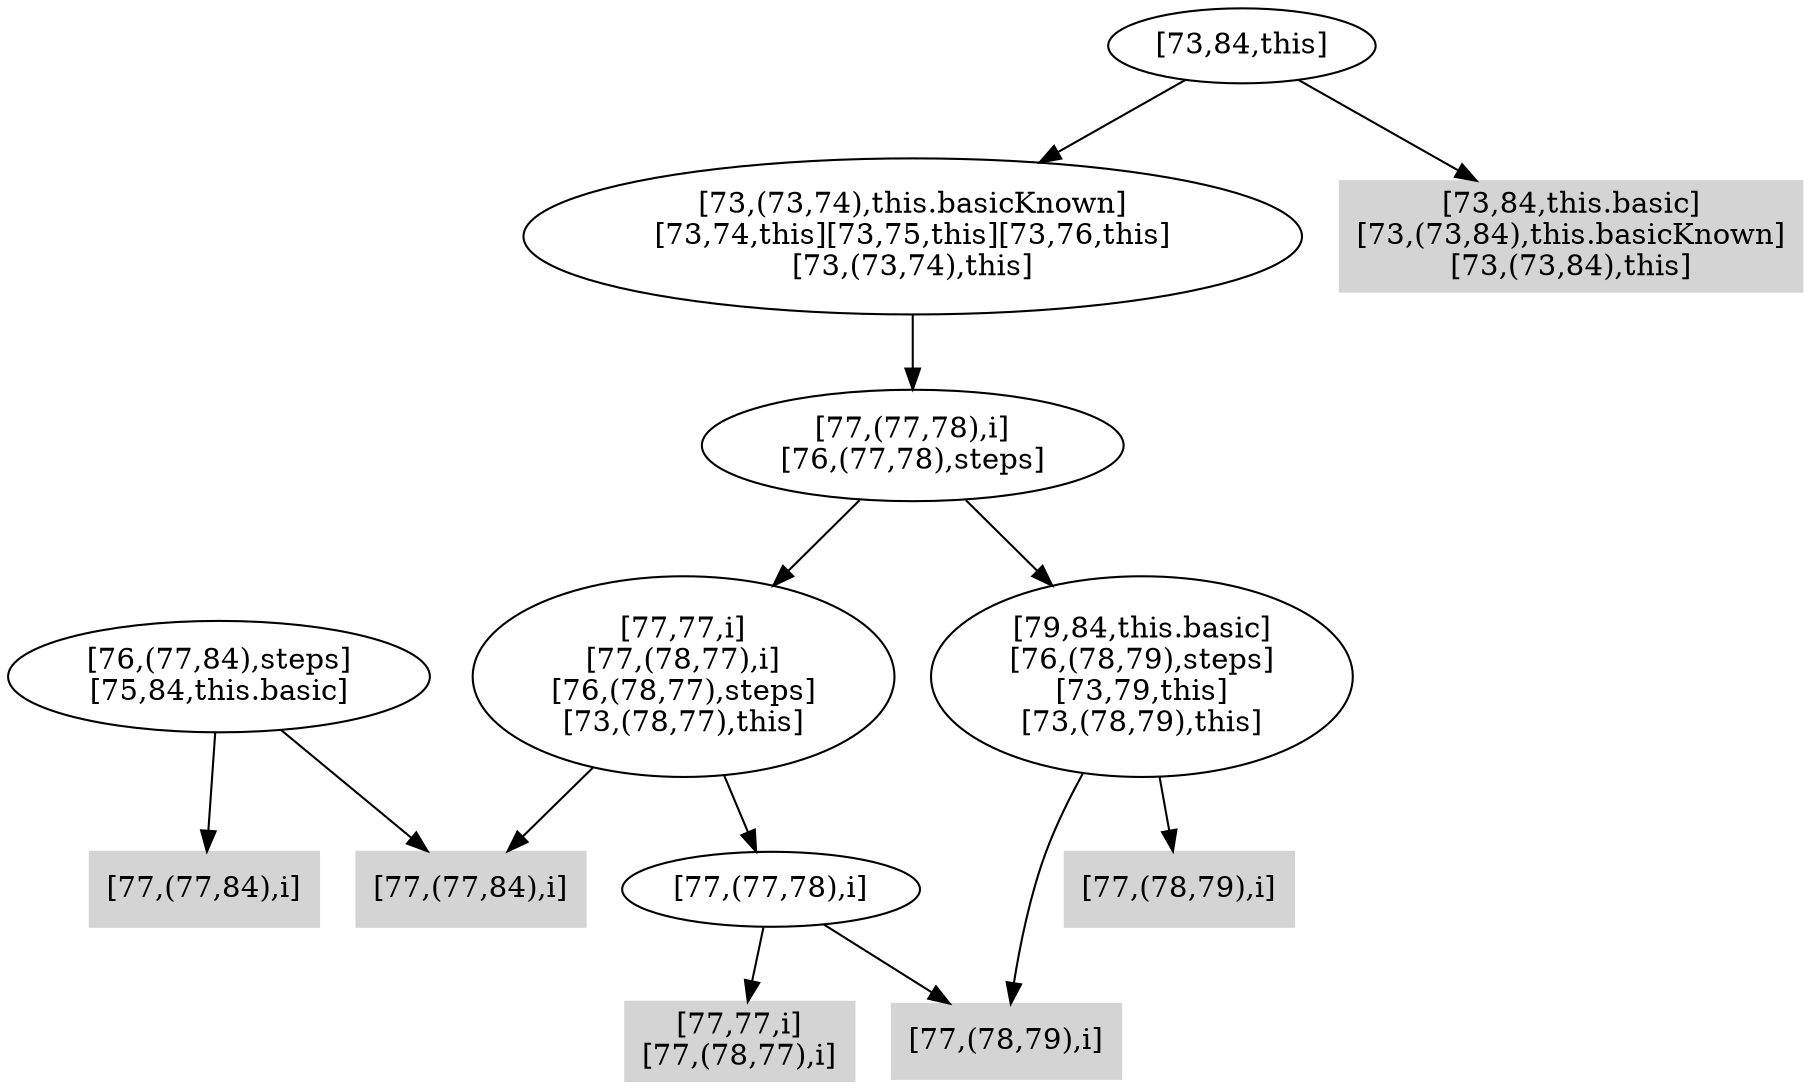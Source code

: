 digraph { 
7001 [shape=box,style=filled,color=".0 .0 .83",label="[77,(78,79),i]"];
7002 [shape=box,style=filled,color=".0 .0 .83",label="[77,(78,79),i]"];
7003 [label="[79,84,this.basic]\n[76,(78,79),steps]\n[73,79,this]\n[73,(78,79),this]"];
7004 [shape=box,style=filled,color=".0 .0 .83",label="[77,77,i]\n[77,(78,77),i]"];
7005 [label="[77,(77,78),i]"];
7006 [shape=box,style=filled,color=".0 .0 .83",label="[77,(77,84),i]"];
7007 [label="[77,77,i]\n[77,(78,77),i]\n[76,(78,77),steps]\n[73,(78,77),this]"];
7008 [shape=box,style=filled,color=".0 .0 .83",label="[77,(77,84),i]"];
7009 [label="[76,(77,84),steps]\n[75,84,this.basic]"];
7010 [label="[77,(77,78),i]\n[76,(77,78),steps]"];
7011 [label="[73,(73,74),this.basicKnown]\n[73,74,this][73,75,this][73,76,this]\n[73,(73,74),this]"];
7012 [shape=box,style=filled,color=".0 .0 .83",label="[73,84,this.basic]\n[73,(73,84),this.basicKnown]\n[73,(73,84),this]"];
7013 [label="[73,84,this]"];
7003 -> 7001;
7003 -> 7002;
7005 -> 7002;
7005 -> 7004;
7007 -> 7005;
7007 -> 7006;
7009 -> 7006;
7009 -> 7008;
7010 -> 7003;
7010 -> 7007;
7011 -> 7010;
7013 -> 7011;
7013 -> 7012;
}